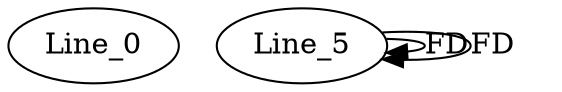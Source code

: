 digraph G {
  Line_0;
  Line_5;
  Line_5;
  Line_5;
  Line_5 -> Line_5 [ label="FD" ];
  Line_5 -> Line_5 [ label="FD" ];
}
